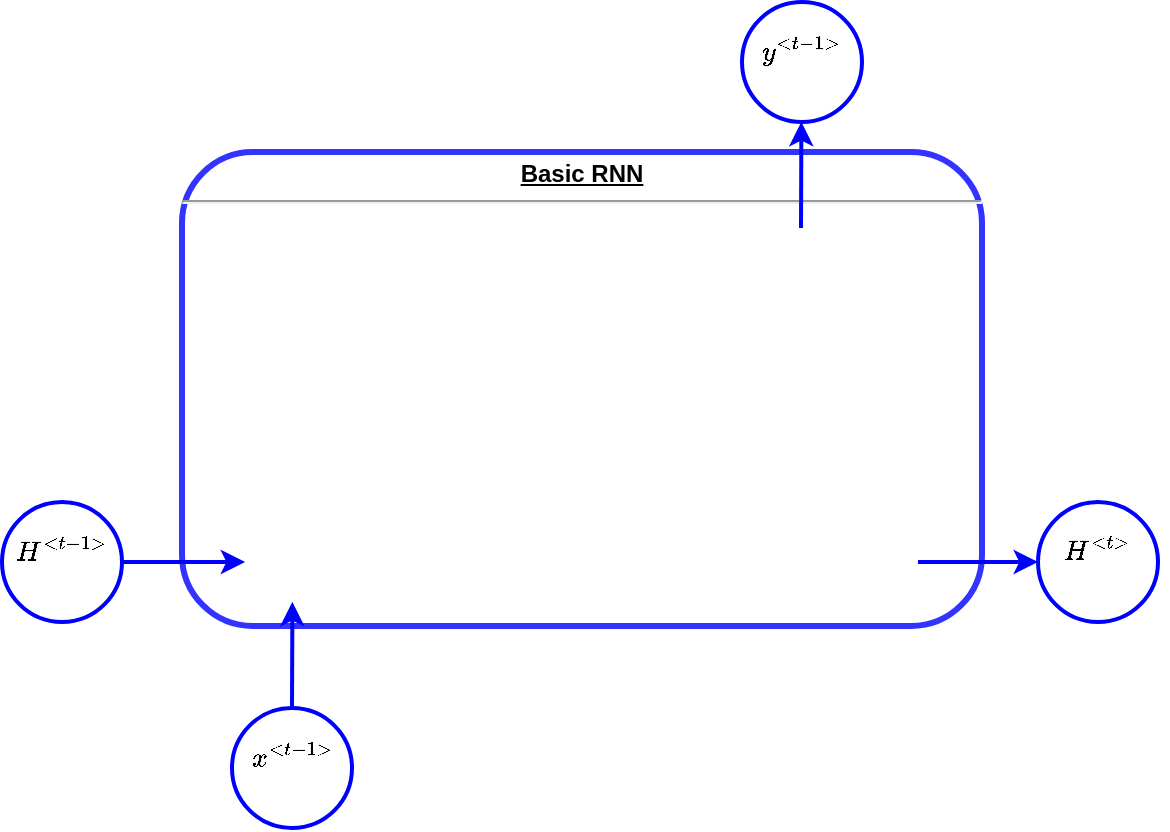 <mxfile version="12.4.0" type="device" pages="1"><diagram name="Page-1" id="c7558073-3199-34d8-9f00-42111426c3f3"><mxGraphModel dx="1997" dy="1197" grid="1" gridSize="10" guides="1" tooltips="1" connect="1" arrows="1" fold="1" page="1" pageScale="1" pageWidth="583" pageHeight="413" background="#ffffff" math="1" shadow="0"><root><mxCell id="0"/><mxCell id="1" parent="0"/><mxCell id="iN8LKXVNp4u7rrFySEv7-100" value="&lt;p style=&quot;margin: 0px ; margin-top: 4px ; text-align: center ; text-decoration: underline&quot;&gt;&lt;strong&gt;Basic RNN&lt;/strong&gt;&lt;/p&gt;&lt;hr&gt;&lt;p style=&quot;margin: 0px ; margin-left: 8px&quot;&gt;&lt;br&gt;&lt;/p&gt;" style="verticalAlign=middle;align=center;overflow=fill;fontSize=12;fontFamily=Helvetica;html=1;rounded=1;fontStyle=1;strokeWidth=3;strokeColor=#3333FF;" vertex="1" parent="1"><mxGeometry x="90" y="75" width="400" height="237" as="geometry"/></mxCell><mxCell id="iN8LKXVNp4u7rrFySEv7-97" value="&lt;span style=&quot;white-space: normal&quot;&gt;$$H^{&amp;lt;t&amp;gt;}$$&lt;br&gt;&lt;/span&gt;" style="ellipse;whiteSpace=wrap;html=1;aspect=fixed;strokeColor=#0000FF;strokeWidth=2;spacing=0;fontStyle=1;fontFamily=Lato;horizontal=1;verticalAlign=top;" vertex="1" parent="1"><mxGeometry x="518" y="250" width="60" height="60" as="geometry"/></mxCell><mxCell id="iN8LKXVNp4u7rrFySEv7-98" value="&lt;span style=&quot;white-space: normal&quot;&gt;$$H^{&amp;lt;t-1&amp;gt;}$$&lt;br&gt;&lt;/span&gt;" style="ellipse;whiteSpace=wrap;html=1;aspect=fixed;strokeColor=#0000FF;strokeWidth=2;spacing=0;fontStyle=1;fontFamily=Lato;horizontal=1;verticalAlign=top;" vertex="1" parent="1"><mxGeometry y="250" width="60" height="60" as="geometry"/></mxCell><mxCell id="iN8LKXVNp4u7rrFySEv7-103" value="&lt;span style=&quot;white-space: normal&quot;&gt;$$x^{&amp;lt;t-1&amp;gt;}$$&lt;br&gt;&lt;/span&gt;" style="ellipse;whiteSpace=wrap;html=1;aspect=fixed;strokeColor=#0000FF;strokeWidth=2;spacing=0;fontStyle=1;fontFamily=Lato;horizontal=1;verticalAlign=top;" vertex="1" parent="1"><mxGeometry x="115" y="353" width="60" height="60" as="geometry"/></mxCell><mxCell id="iN8LKXVNp4u7rrFySEv7-104" value="&lt;span style=&quot;white-space: normal&quot;&gt;$$y^{&amp;lt;t-1&amp;gt;}$$&lt;br&gt;&lt;/span&gt;" style="ellipse;whiteSpace=wrap;html=1;aspect=fixed;strokeColor=#0000FF;strokeWidth=2;spacing=0;fontStyle=1;fontFamily=Lato;horizontal=1;verticalAlign=top;" vertex="1" parent="1"><mxGeometry x="370" width="60" height="60" as="geometry"/></mxCell><mxCell id="iN8LKXVNp4u7rrFySEv7-99" value="" style="elbow=horizontal;strokeColor=#0000FF;strokeWidth=2;entryX=0.079;entryY=0.865;entryDx=0;entryDy=0;rounded=1;entryPerimeter=0;" edge="1" parent="1" source="iN8LKXVNp4u7rrFySEv7-98" target="iN8LKXVNp4u7rrFySEv7-100"><mxGeometry width="100" height="100" relative="1" as="geometry"><mxPoint x="150" y="622.5" as="sourcePoint"/><mxPoint x="150" y="777.5" as="targetPoint"/></mxGeometry></mxCell><mxCell id="iN8LKXVNp4u7rrFySEv7-107" value="" style="elbow=horizontal;strokeColor=#0000FF;strokeWidth=2;entryX=0.079;entryY=0.865;entryDx=0;entryDy=0;rounded=1;entryPerimeter=0;" edge="1" parent="1"><mxGeometry width="100" height="100" relative="1" as="geometry"><mxPoint x="458" y="280" as="sourcePoint"/><mxPoint x="518.02" y="280.005" as="targetPoint"/></mxGeometry></mxCell><mxCell id="iN8LKXVNp4u7rrFySEv7-108" value="" style="elbow=horizontal;strokeColor=#0000FF;strokeWidth=2;rounded=1;exitX=0.5;exitY=0;exitDx=0;exitDy=0;entryX=0.138;entryY=0.949;entryDx=0;entryDy=0;entryPerimeter=0;" edge="1" parent="1" source="iN8LKXVNp4u7rrFySEv7-103" target="iN8LKXVNp4u7rrFySEv7-100"><mxGeometry width="100" height="100" relative="1" as="geometry"><mxPoint x="65" y="290" as="sourcePoint"/><mxPoint x="145" y="320" as="targetPoint"/></mxGeometry></mxCell><mxCell id="iN8LKXVNp4u7rrFySEv7-110" value="" style="elbow=horizontal;strokeColor=#0000FF;strokeWidth=2;rounded=1;exitX=0.5;exitY=0;exitDx=0;exitDy=0;entryX=0.138;entryY=0.949;entryDx=0;entryDy=0;entryPerimeter=0;" edge="1" parent="1"><mxGeometry width="100" height="100" relative="1" as="geometry"><mxPoint x="399.5" y="113" as="sourcePoint"/><mxPoint x="399.7" y="59.913" as="targetPoint"/></mxGeometry></mxCell></root></mxGraphModel></diagram></mxfile>